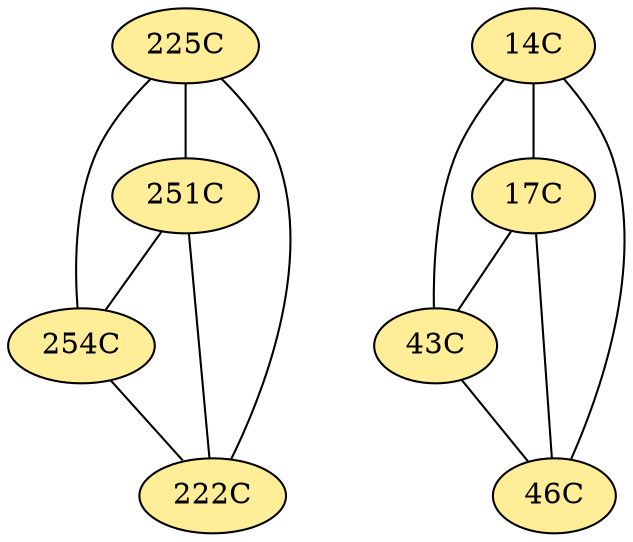 // The Round Table
graph {
	"225C" [fillcolor="#FFED97" style=radial]
	"251C" [fillcolor="#FFED97" style=radial]
	"225C" -- "251C" [penwidth=1]
	"225C" [fillcolor="#FFED97" style=radial]
	"254C" [fillcolor="#FFED97" style=radial]
	"225C" -- "254C" [penwidth=1]
	"225C" [fillcolor="#FFED97" style=radial]
	"222C" [fillcolor="#FFED97" style=radial]
	"225C" -- "222C" [penwidth=1]
	"251C" [fillcolor="#FFED97" style=radial]
	"254C" [fillcolor="#FFED97" style=radial]
	"251C" -- "254C" [penwidth=1]
	"251C" [fillcolor="#FFED97" style=radial]
	"222C" [fillcolor="#FFED97" style=radial]
	"251C" -- "222C" [penwidth=1]
	"254C" [fillcolor="#FFED97" style=radial]
	"222C" [fillcolor="#FFED97" style=radial]
	"254C" -- "222C" [penwidth=1]
	"14C" [fillcolor="#FFED97" style=radial]
	"17C" [fillcolor="#FFED97" style=radial]
	"14C" -- "17C" [penwidth=1]
	"14C" [fillcolor="#FFED97" style=radial]
	"43C" [fillcolor="#FFED97" style=radial]
	"14C" -- "43C" [penwidth=1]
	"14C" [fillcolor="#FFED97" style=radial]
	"46C" [fillcolor="#FFED97" style=radial]
	"14C" -- "46C" [penwidth=1]
	"17C" [fillcolor="#FFED97" style=radial]
	"43C" [fillcolor="#FFED97" style=radial]
	"17C" -- "43C" [penwidth=1]
	"17C" [fillcolor="#FFED97" style=radial]
	"46C" [fillcolor="#FFED97" style=radial]
	"17C" -- "46C" [penwidth=1]
	"43C" [fillcolor="#FFED97" style=radial]
	"46C" [fillcolor="#FFED97" style=radial]
	"43C" -- "46C" [penwidth=1]
}
